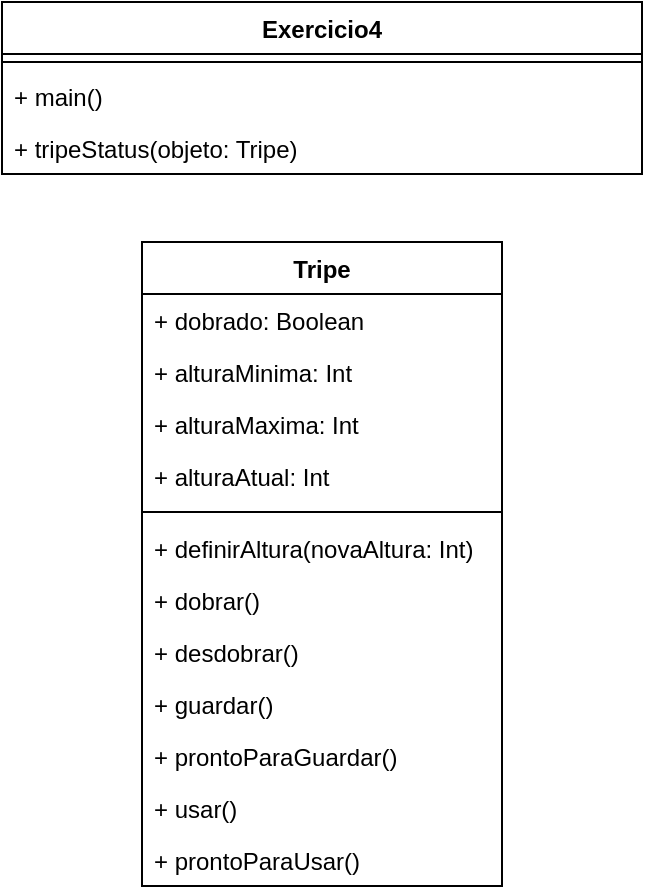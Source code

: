 <mxfile version="13.6.6" type="device"><diagram id="cqp6BdjrmmfVuLKcXOhI" name="Page-1"><mxGraphModel dx="868" dy="1651" grid="1" gridSize="10" guides="1" tooltips="1" connect="1" arrows="1" fold="1" page="1" pageScale="1" pageWidth="827" pageHeight="1169" math="0" shadow="0"><root><mxCell id="0"/><mxCell id="1" parent="0"/><mxCell id="m_GpvHyaKNreJumAo9BA-19" value="Exercicio4" style="swimlane;fontStyle=1;align=center;verticalAlign=top;childLayout=stackLayout;horizontal=1;startSize=26;horizontalStack=0;resizeParent=1;resizeParentMax=0;resizeLast=0;collapsible=1;marginBottom=0;" vertex="1" parent="1"><mxGeometry x="410" y="-60" width="320" height="86" as="geometry"/></mxCell><mxCell id="m_GpvHyaKNreJumAo9BA-21" value="" style="line;strokeWidth=1;fillColor=none;align=left;verticalAlign=middle;spacingTop=-1;spacingLeft=3;spacingRight=3;rotatable=0;labelPosition=right;points=[];portConstraint=eastwest;" vertex="1" parent="m_GpvHyaKNreJumAo9BA-19"><mxGeometry y="26" width="320" height="8" as="geometry"/></mxCell><mxCell id="m_GpvHyaKNreJumAo9BA-22" value="+ main()" style="text;strokeColor=none;fillColor=none;align=left;verticalAlign=top;spacingLeft=4;spacingRight=4;overflow=hidden;rotatable=0;points=[[0,0.5],[1,0.5]];portConstraint=eastwest;" vertex="1" parent="m_GpvHyaKNreJumAo9BA-19"><mxGeometry y="34" width="320" height="26" as="geometry"/></mxCell><mxCell id="m_GpvHyaKNreJumAo9BA-42" value="+ tripeStatus(objeto: Tripe)" style="text;strokeColor=none;fillColor=none;align=left;verticalAlign=top;spacingLeft=4;spacingRight=4;overflow=hidden;rotatable=0;points=[[0,0.5],[1,0.5]];portConstraint=eastwest;" vertex="1" parent="m_GpvHyaKNreJumAo9BA-19"><mxGeometry y="60" width="320" height="26" as="geometry"/></mxCell><mxCell id="m_GpvHyaKNreJumAo9BA-1" value="Tripe" style="swimlane;fontStyle=1;align=center;verticalAlign=top;childLayout=stackLayout;horizontal=1;startSize=26;horizontalStack=0;resizeParent=1;resizeParentMax=0;resizeLast=0;collapsible=1;marginBottom=0;" vertex="1" parent="1"><mxGeometry x="480" y="60" width="180" height="322" as="geometry"/></mxCell><mxCell id="m_GpvHyaKNreJumAo9BA-2" value="+ dobrado: Boolean" style="text;strokeColor=none;fillColor=none;align=left;verticalAlign=top;spacingLeft=4;spacingRight=4;overflow=hidden;rotatable=0;points=[[0,0.5],[1,0.5]];portConstraint=eastwest;" vertex="1" parent="m_GpvHyaKNreJumAo9BA-1"><mxGeometry y="26" width="180" height="26" as="geometry"/></mxCell><mxCell id="m_GpvHyaKNreJumAo9BA-5" value="+ alturaMinima: Int" style="text;strokeColor=none;fillColor=none;align=left;verticalAlign=top;spacingLeft=4;spacingRight=4;overflow=hidden;rotatable=0;points=[[0,0.5],[1,0.5]];portConstraint=eastwest;" vertex="1" parent="m_GpvHyaKNreJumAo9BA-1"><mxGeometry y="52" width="180" height="26" as="geometry"/></mxCell><mxCell id="m_GpvHyaKNreJumAo9BA-7" value="+ alturaMaxima: Int" style="text;strokeColor=none;fillColor=none;align=left;verticalAlign=top;spacingLeft=4;spacingRight=4;overflow=hidden;rotatable=0;points=[[0,0.5],[1,0.5]];portConstraint=eastwest;" vertex="1" parent="m_GpvHyaKNreJumAo9BA-1"><mxGeometry y="78" width="180" height="26" as="geometry"/></mxCell><mxCell id="m_GpvHyaKNreJumAo9BA-26" value="+ alturaAtual: Int" style="text;strokeColor=none;fillColor=none;align=left;verticalAlign=top;spacingLeft=4;spacingRight=4;overflow=hidden;rotatable=0;points=[[0,0.5],[1,0.5]];portConstraint=eastwest;" vertex="1" parent="m_GpvHyaKNreJumAo9BA-1"><mxGeometry y="104" width="180" height="26" as="geometry"/></mxCell><mxCell id="m_GpvHyaKNreJumAo9BA-3" value="" style="line;strokeWidth=1;fillColor=none;align=left;verticalAlign=middle;spacingTop=-1;spacingLeft=3;spacingRight=3;rotatable=0;labelPosition=right;points=[];portConstraint=eastwest;" vertex="1" parent="m_GpvHyaKNreJumAo9BA-1"><mxGeometry y="130" width="180" height="10" as="geometry"/></mxCell><mxCell id="m_GpvHyaKNreJumAo9BA-35" value="+ definirAltura(novaAltura: Int)" style="text;strokeColor=none;fillColor=none;align=left;verticalAlign=top;spacingLeft=4;spacingRight=4;overflow=hidden;rotatable=0;points=[[0,0.5],[1,0.5]];portConstraint=eastwest;" vertex="1" parent="m_GpvHyaKNreJumAo9BA-1"><mxGeometry y="140" width="180" height="26" as="geometry"/></mxCell><mxCell id="m_GpvHyaKNreJumAo9BA-36" value="+ dobrar()" style="text;strokeColor=none;fillColor=none;align=left;verticalAlign=top;spacingLeft=4;spacingRight=4;overflow=hidden;rotatable=0;points=[[0,0.5],[1,0.5]];portConstraint=eastwest;" vertex="1" parent="m_GpvHyaKNreJumAo9BA-1"><mxGeometry y="166" width="180" height="26" as="geometry"/></mxCell><mxCell id="m_GpvHyaKNreJumAo9BA-37" value="+ desdobrar()" style="text;strokeColor=none;fillColor=none;align=left;verticalAlign=top;spacingLeft=4;spacingRight=4;overflow=hidden;rotatable=0;points=[[0,0.5],[1,0.5]];portConstraint=eastwest;" vertex="1" parent="m_GpvHyaKNreJumAo9BA-1"><mxGeometry y="192" width="180" height="26" as="geometry"/></mxCell><mxCell id="m_GpvHyaKNreJumAo9BA-38" value="+ guardar()" style="text;strokeColor=none;fillColor=none;align=left;verticalAlign=top;spacingLeft=4;spacingRight=4;overflow=hidden;rotatable=0;points=[[0,0.5],[1,0.5]];portConstraint=eastwest;" vertex="1" parent="m_GpvHyaKNreJumAo9BA-1"><mxGeometry y="218" width="180" height="26" as="geometry"/></mxCell><mxCell id="m_GpvHyaKNreJumAo9BA-39" value="+ prontoParaGuardar()" style="text;strokeColor=none;fillColor=none;align=left;verticalAlign=top;spacingLeft=4;spacingRight=4;overflow=hidden;rotatable=0;points=[[0,0.5],[1,0.5]];portConstraint=eastwest;" vertex="1" parent="m_GpvHyaKNreJumAo9BA-1"><mxGeometry y="244" width="180" height="26" as="geometry"/></mxCell><mxCell id="m_GpvHyaKNreJumAo9BA-40" value="+ usar()" style="text;strokeColor=none;fillColor=none;align=left;verticalAlign=top;spacingLeft=4;spacingRight=4;overflow=hidden;rotatable=0;points=[[0,0.5],[1,0.5]];portConstraint=eastwest;" vertex="1" parent="m_GpvHyaKNreJumAo9BA-1"><mxGeometry y="270" width="180" height="26" as="geometry"/></mxCell><mxCell id="m_GpvHyaKNreJumAo9BA-41" value="+ prontoParaUsar()" style="text;strokeColor=none;fillColor=none;align=left;verticalAlign=top;spacingLeft=4;spacingRight=4;overflow=hidden;rotatable=0;points=[[0,0.5],[1,0.5]];portConstraint=eastwest;" vertex="1" parent="m_GpvHyaKNreJumAo9BA-1"><mxGeometry y="296" width="180" height="26" as="geometry"/></mxCell></root></mxGraphModel></diagram></mxfile>